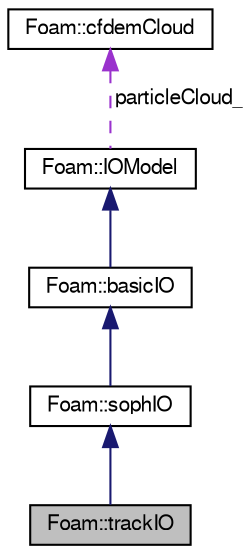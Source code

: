 digraph "Foam::trackIO"
{
  edge [fontname="FreeSans",fontsize="10",labelfontname="FreeSans",labelfontsize="10"];
  node [fontname="FreeSans",fontsize="10",shape=record];
  Node1 [label="Foam::trackIO",height=0.2,width=0.4,color="black", fillcolor="grey75", style="filled" fontcolor="black"];
  Node2 -> Node1 [dir="back",color="midnightblue",fontsize="10",style="solid",fontname="FreeSans"];
  Node2 [label="Foam::sophIO",height=0.2,width=0.4,color="black", fillcolor="white", style="filled",URL="$classFoam_1_1sophIO.html"];
  Node3 -> Node2 [dir="back",color="midnightblue",fontsize="10",style="solid",fontname="FreeSans"];
  Node3 [label="Foam::basicIO",height=0.2,width=0.4,color="black", fillcolor="white", style="filled",URL="$classFoam_1_1basicIO.html"];
  Node4 -> Node3 [dir="back",color="midnightblue",fontsize="10",style="solid",fontname="FreeSans"];
  Node4 [label="Foam::IOModel",height=0.2,width=0.4,color="black", fillcolor="white", style="filled",URL="$classFoam_1_1IOModel.html"];
  Node5 -> Node4 [dir="back",color="darkorchid3",fontsize="10",style="dashed",label=" particleCloud_" ,fontname="FreeSans"];
  Node5 [label="Foam::cfdemCloud",height=0.2,width=0.4,color="black", fillcolor="white", style="filled",URL="$classFoam_1_1cfdemCloud.html"];
}

